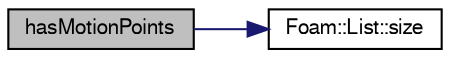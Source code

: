 digraph "hasMotionPoints"
{
  bgcolor="transparent";
  edge [fontname="FreeSans",fontsize="10",labelfontname="FreeSans",labelfontsize="10"];
  node [fontname="FreeSans",fontsize="10",shape=record];
  rankdir="LR";
  Node12733 [label="hasMotionPoints",height=0.2,width=0.4,color="black", fillcolor="grey75", style="filled", fontcolor="black"];
  Node12733 -> Node12734 [color="midnightblue",fontsize="10",style="solid",fontname="FreeSans"];
  Node12734 [label="Foam::List::size",height=0.2,width=0.4,color="black",URL="$a25694.html#a8a5f6fa29bd4b500caf186f60245b384",tooltip="Override size to be inconsistent with allocated storage. "];
}
